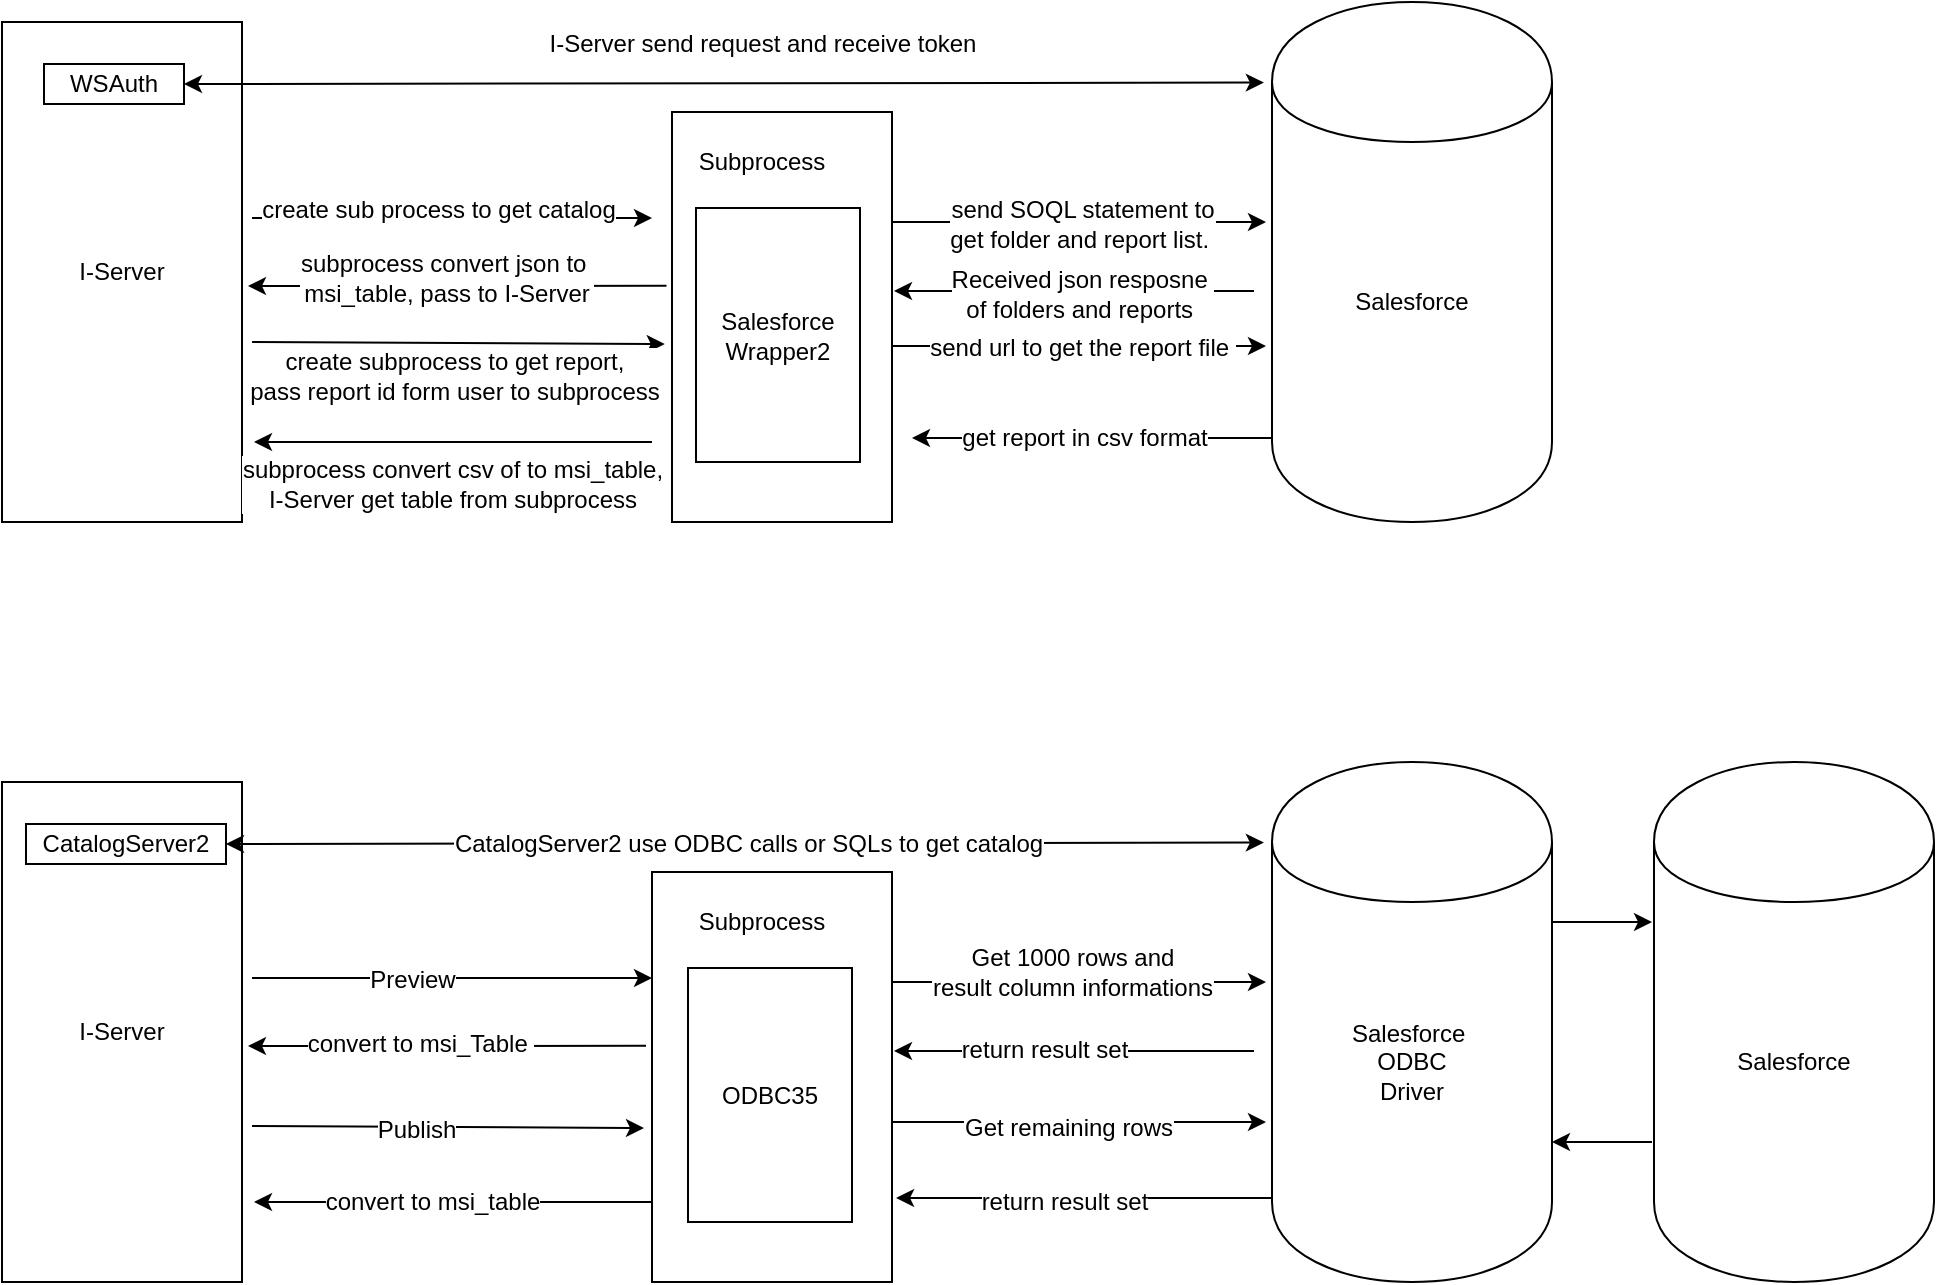 <mxfile version="10.4.1" type="github"><diagram id="2yHso7Tq0UhiJnCe-eOG" name="Page-1"><mxGraphModel dx="1398" dy="529" grid="1" gridSize="10" guides="1" tooltips="1" connect="1" arrows="1" fold="1" page="1" pageScale="1" pageWidth="850" pageHeight="1100" math="0" shadow="0"><root><mxCell id="0"/><mxCell id="1" parent="0"/><mxCell id="LLFHvoOamP0lvaqD6xVf-1" value="" style="rounded=0;whiteSpace=wrap;html=1;" vertex="1" parent="1"><mxGeometry x="400" y="135" width="110" height="205" as="geometry"/></mxCell><mxCell id="LLFHvoOamP0lvaqD6xVf-2" value="I-Server" style="rounded=0;whiteSpace=wrap;html=1;" vertex="1" parent="1"><mxGeometry x="65" y="90" width="120" height="250" as="geometry"/></mxCell><mxCell id="LLFHvoOamP0lvaqD6xVf-3" value="Salesforce" style="shape=cylinder;whiteSpace=wrap;html=1;boundedLbl=1;backgroundOutline=1;" vertex="1" parent="1"><mxGeometry x="700" y="80" width="140" height="260" as="geometry"/></mxCell><mxCell id="LLFHvoOamP0lvaqD6xVf-5" value="WSAuth" style="rounded=0;whiteSpace=wrap;html=1;" vertex="1" parent="1"><mxGeometry x="86" y="111" width="70" height="20" as="geometry"/></mxCell><mxCell id="LLFHvoOamP0lvaqD6xVf-7" value="" style="endArrow=classic;startArrow=classic;html=1;exitX=1;exitY=0.5;exitDx=0;exitDy=0;exitPerimeter=0;entryX=-0.029;entryY=0.155;entryDx=0;entryDy=0;entryPerimeter=0;" edge="1" parent="1" source="LLFHvoOamP0lvaqD6xVf-5" target="LLFHvoOamP0lvaqD6xVf-3"><mxGeometry width="50" height="50" relative="1" as="geometry"><mxPoint x="110" y="360" as="sourcePoint"/><mxPoint x="590" y="125" as="targetPoint"/></mxGeometry></mxCell><mxCell id="LLFHvoOamP0lvaqD6xVf-8" value="I-Server send request and receive token" style="text;html=1;strokeColor=none;fillColor=none;align=center;verticalAlign=middle;whiteSpace=wrap;rounded=0;" vertex="1" parent="1"><mxGeometry x="307.5" y="91" width="275" height="20" as="geometry"/></mxCell><mxCell id="LLFHvoOamP0lvaqD6xVf-6" value="Salesforce&lt;br&gt;Wrapper2" style="rounded=0;whiteSpace=wrap;html=1;" vertex="1" parent="1"><mxGeometry x="412" y="183" width="82" height="127" as="geometry"/></mxCell><mxCell id="LLFHvoOamP0lvaqD6xVf-23" value="Subprocess" style="text;html=1;strokeColor=none;fillColor=none;align=center;verticalAlign=middle;whiteSpace=wrap;rounded=0;" vertex="1" parent="1"><mxGeometry x="410" y="150" width="70" height="20" as="geometry"/></mxCell><mxCell id="LLFHvoOamP0lvaqD6xVf-25" value="" style="endArrow=classic;html=1;entryX=-0.021;entryY=0.57;entryDx=0;entryDy=0;entryPerimeter=0;" edge="1" parent="1"><mxGeometry width="50" height="50" relative="1" as="geometry"><mxPoint x="510" y="190" as="sourcePoint"/><mxPoint x="697" y="190" as="targetPoint"/><Array as="points"/></mxGeometry></mxCell><mxCell id="LLFHvoOamP0lvaqD6xVf-27" value="send SOQL statement to &lt;br&gt;get folder and report list.&amp;nbsp;&lt;br&gt;" style="text;html=1;resizable=0;points=[];align=center;verticalAlign=middle;labelBackgroundColor=#ffffff;" vertex="1" connectable="0" parent="LLFHvoOamP0lvaqD6xVf-25"><mxGeometry x="0.43" y="-1" relative="1" as="geometry"><mxPoint x="-39" as="offset"/></mxGeometry></mxCell><mxCell id="LLFHvoOamP0lvaqD6xVf-28" value="" style="endArrow=classic;html=1;" edge="1" parent="1"><mxGeometry width="50" height="50" relative="1" as="geometry"><mxPoint x="691" y="224.5" as="sourcePoint"/><mxPoint x="511" y="224.5" as="targetPoint"/></mxGeometry></mxCell><mxCell id="LLFHvoOamP0lvaqD6xVf-29" value="Received json resposne&amp;nbsp;&lt;br&gt;of folders and reports&amp;nbsp;" style="text;html=1;resizable=0;points=[];align=center;verticalAlign=middle;labelBackgroundColor=#ffffff;" vertex="1" connectable="0" parent="LLFHvoOamP0lvaqD6xVf-28"><mxGeometry x="0.678" y="1" relative="1" as="geometry"><mxPoint x="65" as="offset"/></mxGeometry></mxCell><mxCell id="LLFHvoOamP0lvaqD6xVf-30" value="" style="endArrow=classic;html=1;entryX=1.025;entryY=0.528;entryDx=0;entryDy=0;entryPerimeter=0;exitX=-0.025;exitY=0.424;exitDx=0;exitDy=0;exitPerimeter=0;" edge="1" parent="1" source="LLFHvoOamP0lvaqD6xVf-1" target="LLFHvoOamP0lvaqD6xVf-2"><mxGeometry width="50" height="50" relative="1" as="geometry"><mxPoint x="380" y="222" as="sourcePoint"/><mxPoint x="200" y="222" as="targetPoint"/></mxGeometry></mxCell><mxCell id="LLFHvoOamP0lvaqD6xVf-31" value="subprocess convert json to&amp;nbsp;&lt;br&gt;msi_table, pass to I-Server&lt;br&gt;" style="text;html=1;resizable=0;points=[];align=center;verticalAlign=middle;labelBackgroundColor=#ffffff;" vertex="1" connectable="0" parent="LLFHvoOamP0lvaqD6xVf-30"><mxGeometry x="0.678" y="1" relative="1" as="geometry"><mxPoint x="65" y="-5" as="offset"/></mxGeometry></mxCell><mxCell id="LLFHvoOamP0lvaqD6xVf-33" value="" style="endArrow=classic;html=1;entryX=0;entryY=0.25;entryDx=0;entryDy=0;" edge="1" parent="1"><mxGeometry width="50" height="50" relative="1" as="geometry"><mxPoint x="190" y="188" as="sourcePoint"/><mxPoint x="390" y="188" as="targetPoint"/></mxGeometry></mxCell><mxCell id="LLFHvoOamP0lvaqD6xVf-38" value="create sub process to get catalog" style="text;html=1;resizable=0;points=[];align=center;verticalAlign=middle;labelBackgroundColor=#ffffff;" vertex="1" connectable="0" parent="LLFHvoOamP0lvaqD6xVf-33"><mxGeometry x="-0.13" y="4" relative="1" as="geometry"><mxPoint x="6" as="offset"/></mxGeometry></mxCell><mxCell id="LLFHvoOamP0lvaqD6xVf-37" value="" style="endArrow=classic;html=1;exitX=1.042;exitY=0.64;exitDx=0;exitDy=0;exitPerimeter=0;entryX=-0.033;entryY=0.566;entryDx=0;entryDy=0;entryPerimeter=0;" edge="1" parent="1" source="LLFHvoOamP0lvaqD6xVf-2" target="LLFHvoOamP0lvaqD6xVf-1"><mxGeometry width="50" height="50" relative="1" as="geometry"><mxPoint x="205" y="250" as="sourcePoint"/><mxPoint x="380" y="250" as="targetPoint"/></mxGeometry></mxCell><mxCell id="LLFHvoOamP0lvaqD6xVf-39" value="create subprocess to get report,&lt;br&gt;pass report id form user to subprocess&lt;br&gt;" style="text;html=1;resizable=0;points=[];align=center;verticalAlign=middle;labelBackgroundColor=#ffffff;" vertex="1" connectable="0" parent="LLFHvoOamP0lvaqD6xVf-37"><mxGeometry x="0.28" y="1" relative="1" as="geometry"><mxPoint x="-31" y="17" as="offset"/></mxGeometry></mxCell><mxCell id="LLFHvoOamP0lvaqD6xVf-42" value="" style="endArrow=classic;html=1;entryX=-0.021;entryY=0.57;entryDx=0;entryDy=0;entryPerimeter=0;" edge="1" parent="1"><mxGeometry width="50" height="50" relative="1" as="geometry"><mxPoint x="510" y="252" as="sourcePoint"/><mxPoint x="697" y="252" as="targetPoint"/><Array as="points"/></mxGeometry></mxCell><mxCell id="LLFHvoOamP0lvaqD6xVf-43" value="send url to get the report file&amp;nbsp;&lt;br&gt;" style="text;html=1;resizable=0;points=[];align=center;verticalAlign=middle;labelBackgroundColor=#ffffff;" vertex="1" connectable="0" parent="LLFHvoOamP0lvaqD6xVf-42"><mxGeometry x="0.43" y="-1" relative="1" as="geometry"><mxPoint x="-39" as="offset"/></mxGeometry></mxCell><mxCell id="LLFHvoOamP0lvaqD6xVf-44" value="" style="endArrow=classic;html=1;" edge="1" parent="1"><mxGeometry width="50" height="50" relative="1" as="geometry"><mxPoint x="700" y="298" as="sourcePoint"/><mxPoint x="520" y="298" as="targetPoint"/></mxGeometry></mxCell><mxCell id="LLFHvoOamP0lvaqD6xVf-45" value="get report in csv format" style="text;html=1;resizable=0;points=[];align=center;verticalAlign=middle;labelBackgroundColor=#ffffff;" vertex="1" connectable="0" parent="LLFHvoOamP0lvaqD6xVf-44"><mxGeometry x="-0.278" relative="1" as="geometry"><mxPoint x="-29" as="offset"/></mxGeometry></mxCell><mxCell id="LLFHvoOamP0lvaqD6xVf-46" value="" style="endArrow=classic;html=1;entryX=1.025;entryY=0.528;entryDx=0;entryDy=0;entryPerimeter=0;exitX=-0.025;exitY=0.424;exitDx=0;exitDy=0;exitPerimeter=0;" edge="1" parent="1"><mxGeometry width="50" height="50" relative="1" as="geometry"><mxPoint x="390" y="300" as="sourcePoint"/><mxPoint x="191" y="300" as="targetPoint"/></mxGeometry></mxCell><mxCell id="LLFHvoOamP0lvaqD6xVf-47" value="subprocess convert csv of to msi_table,&lt;br&gt;I-Server get table from subprocess&lt;br&gt;" style="text;html=1;resizable=0;points=[];align=center;verticalAlign=middle;labelBackgroundColor=#ffffff;" vertex="1" connectable="0" parent="LLFHvoOamP0lvaqD6xVf-46"><mxGeometry x="0.678" y="1" relative="1" as="geometry"><mxPoint x="67" y="20" as="offset"/></mxGeometry></mxCell><mxCell id="LLFHvoOamP0lvaqD6xVf-48" value="" style="rounded=0;whiteSpace=wrap;html=1;" vertex="1" parent="1"><mxGeometry x="390" y="515" width="120" height="205" as="geometry"/></mxCell><mxCell id="LLFHvoOamP0lvaqD6xVf-49" value="I-Server" style="rounded=0;whiteSpace=wrap;html=1;" vertex="1" parent="1"><mxGeometry x="65" y="470" width="120" height="250" as="geometry"/></mxCell><mxCell id="LLFHvoOamP0lvaqD6xVf-50" value="Salesforce&amp;nbsp;&lt;br&gt;ODBC&lt;br&gt;Driver&lt;br&gt;" style="shape=cylinder;whiteSpace=wrap;html=1;boundedLbl=1;backgroundOutline=1;" vertex="1" parent="1"><mxGeometry x="700" y="460" width="140" height="260" as="geometry"/></mxCell><mxCell id="LLFHvoOamP0lvaqD6xVf-51" value="CatalogServer2" style="rounded=0;whiteSpace=wrap;html=1;" vertex="1" parent="1"><mxGeometry x="77" y="491" width="100" height="20" as="geometry"/></mxCell><mxCell id="LLFHvoOamP0lvaqD6xVf-52" value="" style="endArrow=classic;startArrow=classic;html=1;exitX=1;exitY=0.5;exitDx=0;exitDy=0;exitPerimeter=0;entryX=-0.029;entryY=0.155;entryDx=0;entryDy=0;entryPerimeter=0;" edge="1" parent="1" source="LLFHvoOamP0lvaqD6xVf-51" target="LLFHvoOamP0lvaqD6xVf-50"><mxGeometry width="50" height="50" relative="1" as="geometry"><mxPoint x="110" y="740" as="sourcePoint"/><mxPoint x="590" y="505" as="targetPoint"/></mxGeometry></mxCell><mxCell id="LLFHvoOamP0lvaqD6xVf-76" value="CatalogServer2 use ODBC calls or SQLs to get catalog" style="text;html=1;resizable=0;points=[];align=center;verticalAlign=middle;labelBackgroundColor=#ffffff;" vertex="1" connectable="0" parent="LLFHvoOamP0lvaqD6xVf-52"><mxGeometry x="-0.767" y="3" relative="1" as="geometry"><mxPoint x="200" y="3" as="offset"/></mxGeometry></mxCell><mxCell id="LLFHvoOamP0lvaqD6xVf-54" value="ODBC35" style="rounded=0;whiteSpace=wrap;html=1;" vertex="1" parent="1"><mxGeometry x="408" y="563" width="82" height="127" as="geometry"/></mxCell><mxCell id="LLFHvoOamP0lvaqD6xVf-55" value="Subprocess" style="text;html=1;strokeColor=none;fillColor=none;align=center;verticalAlign=middle;whiteSpace=wrap;rounded=0;" vertex="1" parent="1"><mxGeometry x="410" y="530" width="70" height="20" as="geometry"/></mxCell><mxCell id="LLFHvoOamP0lvaqD6xVf-56" value="" style="endArrow=classic;html=1;entryX=-0.021;entryY=0.57;entryDx=0;entryDy=0;entryPerimeter=0;" edge="1" parent="1"><mxGeometry width="50" height="50" relative="1" as="geometry"><mxPoint x="510" y="570" as="sourcePoint"/><mxPoint x="697" y="570" as="targetPoint"/><Array as="points"/></mxGeometry></mxCell><mxCell id="LLFHvoOamP0lvaqD6xVf-80" value="Get 1000 rows and &lt;br&gt;result column informations" style="text;html=1;resizable=0;points=[];align=center;verticalAlign=middle;labelBackgroundColor=#ffffff;" vertex="1" connectable="0" parent="LLFHvoOamP0lvaqD6xVf-56"><mxGeometry x="-0.594" y="-2" relative="1" as="geometry"><mxPoint x="52" y="-7" as="offset"/></mxGeometry></mxCell><mxCell id="LLFHvoOamP0lvaqD6xVf-58" value="" style="endArrow=classic;html=1;" edge="1" parent="1"><mxGeometry width="50" height="50" relative="1" as="geometry"><mxPoint x="691" y="604.5" as="sourcePoint"/><mxPoint x="511" y="604.5" as="targetPoint"/></mxGeometry></mxCell><mxCell id="LLFHvoOamP0lvaqD6xVf-82" value="return result set" style="text;html=1;resizable=0;points=[];align=center;verticalAlign=middle;labelBackgroundColor=#ffffff;" vertex="1" connectable="0" parent="LLFHvoOamP0lvaqD6xVf-58"><mxGeometry x="0.211" y="-1" relative="1" as="geometry"><mxPoint x="4" as="offset"/></mxGeometry></mxCell><mxCell id="LLFHvoOamP0lvaqD6xVf-60" value="" style="endArrow=classic;html=1;entryX=1.025;entryY=0.528;entryDx=0;entryDy=0;entryPerimeter=0;exitX=-0.025;exitY=0.424;exitDx=0;exitDy=0;exitPerimeter=0;" edge="1" parent="1" source="LLFHvoOamP0lvaqD6xVf-48" target="LLFHvoOamP0lvaqD6xVf-49"><mxGeometry width="50" height="50" relative="1" as="geometry"><mxPoint x="380" y="602" as="sourcePoint"/><mxPoint x="200" y="602" as="targetPoint"/></mxGeometry></mxCell><mxCell id="LLFHvoOamP0lvaqD6xVf-81" value="convert to msi_Table&amp;nbsp;" style="text;html=1;resizable=0;points=[];align=center;verticalAlign=middle;labelBackgroundColor=#ffffff;" vertex="1" connectable="0" parent="LLFHvoOamP0lvaqD6xVf-60"><mxGeometry x="0.226" y="3" relative="1" as="geometry"><mxPoint x="9" y="-4" as="offset"/></mxGeometry></mxCell><mxCell id="LLFHvoOamP0lvaqD6xVf-62" value="" style="endArrow=classic;html=1;entryX=0;entryY=0.25;entryDx=0;entryDy=0;" edge="1" parent="1"><mxGeometry width="50" height="50" relative="1" as="geometry"><mxPoint x="190" y="568" as="sourcePoint"/><mxPoint x="390" y="568" as="targetPoint"/></mxGeometry></mxCell><mxCell id="LLFHvoOamP0lvaqD6xVf-78" value="Preview" style="text;html=1;resizable=0;points=[];align=center;verticalAlign=middle;labelBackgroundColor=#ffffff;" vertex="1" connectable="0" parent="LLFHvoOamP0lvaqD6xVf-62"><mxGeometry x="-0.1" y="-4" relative="1" as="geometry"><mxPoint x="-10" y="-3" as="offset"/></mxGeometry></mxCell><mxCell id="LLFHvoOamP0lvaqD6xVf-64" value="" style="endArrow=classic;html=1;exitX=1.042;exitY=0.64;exitDx=0;exitDy=0;exitPerimeter=0;entryX=-0.033;entryY=0.566;entryDx=0;entryDy=0;entryPerimeter=0;" edge="1" parent="1"><mxGeometry width="50" height="50" relative="1" as="geometry"><mxPoint x="190" y="642" as="sourcePoint"/><mxPoint x="386" y="643" as="targetPoint"/></mxGeometry></mxCell><mxCell id="LLFHvoOamP0lvaqD6xVf-83" value="Publish" style="text;html=1;resizable=0;points=[];align=center;verticalAlign=middle;labelBackgroundColor=#ffffff;" vertex="1" connectable="0" parent="LLFHvoOamP0lvaqD6xVf-64"><mxGeometry x="-0.306" y="-1" relative="1" as="geometry"><mxPoint x="14" as="offset"/></mxGeometry></mxCell><mxCell id="LLFHvoOamP0lvaqD6xVf-66" value="" style="endArrow=classic;html=1;entryX=-0.021;entryY=0.57;entryDx=0;entryDy=0;entryPerimeter=0;" edge="1" parent="1"><mxGeometry width="50" height="50" relative="1" as="geometry"><mxPoint x="510" y="640" as="sourcePoint"/><mxPoint x="697" y="640" as="targetPoint"/><Array as="points"/></mxGeometry></mxCell><mxCell id="LLFHvoOamP0lvaqD6xVf-84" value="Get remaining rows" style="text;html=1;resizable=0;points=[];align=center;verticalAlign=middle;labelBackgroundColor=#ffffff;" vertex="1" connectable="0" parent="LLFHvoOamP0lvaqD6xVf-66"><mxGeometry x="-0.465" y="-3" relative="1" as="geometry"><mxPoint x="38" as="offset"/></mxGeometry></mxCell><mxCell id="LLFHvoOamP0lvaqD6xVf-68" value="" style="endArrow=classic;html=1;entryX=1.017;entryY=0.795;entryDx=0;entryDy=0;entryPerimeter=0;" edge="1" parent="1" target="LLFHvoOamP0lvaqD6xVf-48"><mxGeometry width="50" height="50" relative="1" as="geometry"><mxPoint x="700" y="678" as="sourcePoint"/><mxPoint x="520" y="678" as="targetPoint"/></mxGeometry></mxCell><mxCell id="LLFHvoOamP0lvaqD6xVf-85" value="return result set" style="text;html=1;resizable=0;points=[];align=center;verticalAlign=middle;labelBackgroundColor=#ffffff;" vertex="1" connectable="0" parent="LLFHvoOamP0lvaqD6xVf-68"><mxGeometry x="0.378" y="-2" relative="1" as="geometry"><mxPoint x="25" y="4" as="offset"/></mxGeometry></mxCell><mxCell id="LLFHvoOamP0lvaqD6xVf-70" value="" style="endArrow=classic;html=1;entryX=1.025;entryY=0.528;entryDx=0;entryDy=0;entryPerimeter=0;exitX=-0.025;exitY=0.424;exitDx=0;exitDy=0;exitPerimeter=0;" edge="1" parent="1"><mxGeometry width="50" height="50" relative="1" as="geometry"><mxPoint x="390" y="680" as="sourcePoint"/><mxPoint x="191" y="680" as="targetPoint"/></mxGeometry></mxCell><mxCell id="LLFHvoOamP0lvaqD6xVf-86" value="convert to msi_table" style="text;html=1;resizable=0;points=[];align=center;verticalAlign=middle;labelBackgroundColor=#ffffff;" vertex="1" connectable="0" parent="LLFHvoOamP0lvaqD6xVf-70"><mxGeometry x="0.407" y="1" relative="1" as="geometry"><mxPoint x="30" y="-1" as="offset"/></mxGeometry></mxCell><mxCell id="LLFHvoOamP0lvaqD6xVf-73" value="Salesforce" style="shape=cylinder;whiteSpace=wrap;html=1;boundedLbl=1;backgroundOutline=1;" vertex="1" parent="1"><mxGeometry x="891" y="460" width="140" height="260" as="geometry"/></mxCell><mxCell id="LLFHvoOamP0lvaqD6xVf-87" value="" style="endArrow=classic;html=1;" edge="1" parent="1"><mxGeometry width="50" height="50" relative="1" as="geometry"><mxPoint x="840" y="540" as="sourcePoint"/><mxPoint x="890" y="540" as="targetPoint"/></mxGeometry></mxCell><mxCell id="LLFHvoOamP0lvaqD6xVf-88" value="" style="endArrow=classic;html=1;" edge="1" parent="1"><mxGeometry width="50" height="50" relative="1" as="geometry"><mxPoint x="890" y="650" as="sourcePoint"/><mxPoint x="840" y="650" as="targetPoint"/></mxGeometry></mxCell></root></mxGraphModel></diagram></mxfile>